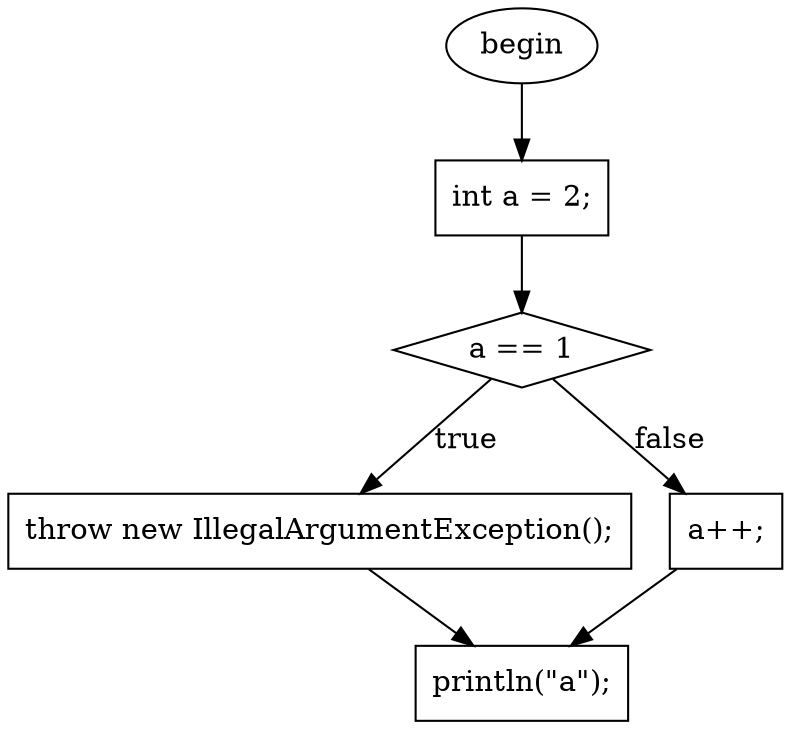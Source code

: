 digraph G{
F0T0[ shape=ellipse, label="begin", style="filled", fillcolor="white"]
F46T55[ shape=box, label="int a = 2;", style="filled", fillcolor="white"]
F63T177[ shape=diamond, label="a == 1", style="filled", fillcolor="white"]
F85T121[ shape=box, label="throw new IllegalArgumentException();", style="filled", fillcolor="white"]
F146T149[ shape=box, label="a++;", style="filled", fillcolor="white"]
F185T197[ shape=box, label="println(\"a\");", style="filled", fillcolor="white"]
F0T0 -> F46T55
F46T55 -> F63T177
F146T149 -> F185T197
F63T177 -> F85T121[label="true"]
F63T177 -> F146T149[label="false"]
F85T121 -> F185T197
}
